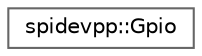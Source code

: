digraph "Graphical Class Hierarchy"
{
 // LATEX_PDF_SIZE
  bgcolor="transparent";
  edge [fontname=Helvetica,fontsize=10,labelfontname=Helvetica,labelfontsize=10];
  node [fontname=Helvetica,fontsize=10,shape=box,height=0.2,width=0.4];
  rankdir="LR";
  Node0 [label="spidevpp::Gpio",height=0.2,width=0.4,color="grey40", fillcolor="white", style="filled",URL="$classspidevpp_1_1_gpio.html",tooltip=" "];
}
